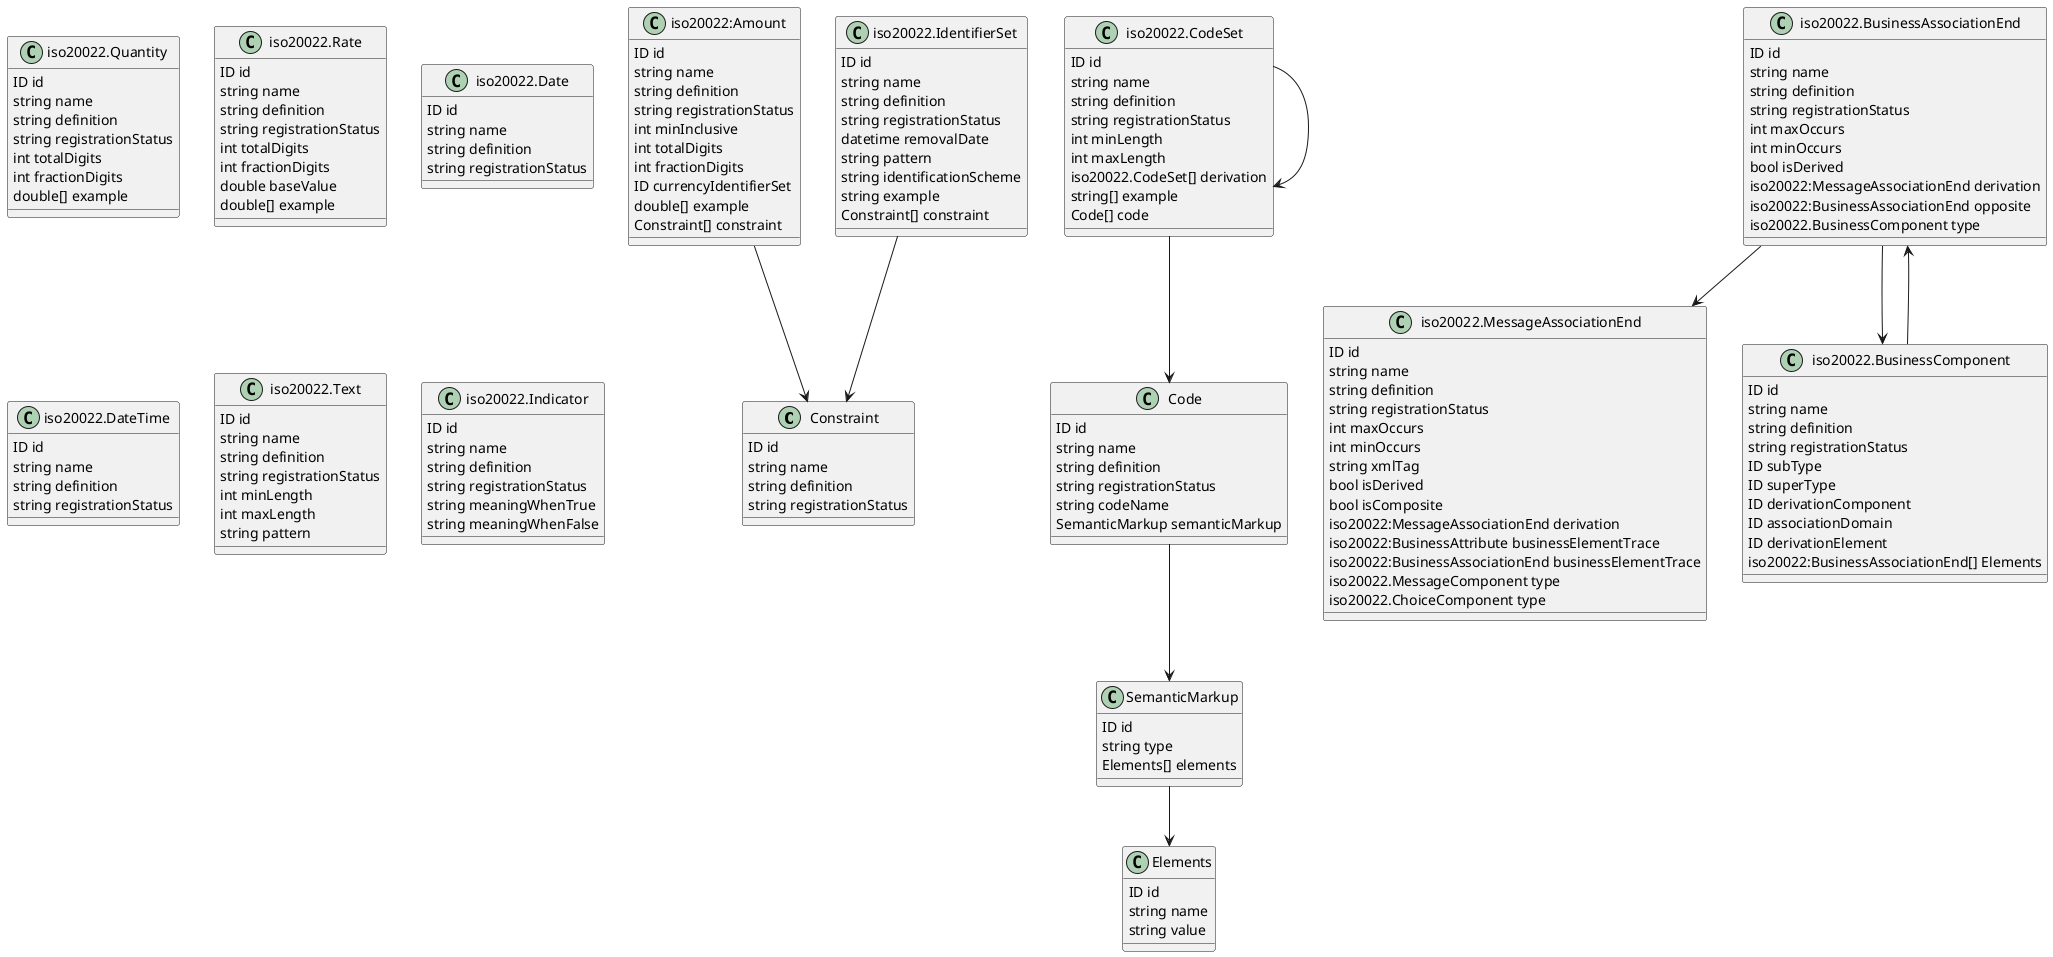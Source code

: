 @startuml ERepository.iso20022 Model
class Constraint as "Constraint" {
    ID id
    string name
    string definition
    string registrationStatus
}

class iso20022_amount as "iso20022:Amount" {
    ID id
    string name
    string definition
    string registrationStatus
    int minInclusive
    int totalDigits
    int fractionDigits
    ID currencyIdentifierSet
    double[] example
    Constraint[] constraint
}
iso20022_amount --> Constraint

class iso20022_IdentifierSet as "iso20022.IdentifierSet" {    
    ID id
    string name
    string definition
    string registrationStatus
    datetime removalDate
    string pattern
    string identificationScheme
    string example
    Constraint[] constraint
}

iso20022_IdentifierSet --> Constraint

class elements as "Elements" {
    ID id
    string name
    string value
}

class semanticMarkup as "SemanticMarkup" {
    ID id
    string type
    Elements[] elements
}

semanticMarkup --> elements

class code as "Code" {
    ID id
    string name
    string definition
    string registrationStatus
    string codeName
    SemanticMarkup semanticMarkup
}

code --> semanticMarkup

class iso20022_codeSet as "iso20022.CodeSet" {
    ID id
    string name
    string definition
    string registrationStatus
    int minLength
    int maxLength
    iso20022.CodeSet[] derivation
    string[] example
    Code[] code
}

iso20022_codeSet --> iso20022_codeSet
iso20022_codeSet --> code

class iso20022_messageAssociationEnd as "iso20022.MessageAssociationEnd" {
    ID id
    string name
    string definition
    string registrationStatus
    int maxOccurs
    int minOccurs
    string xmlTag
    bool isDerived
    bool isComposite
    iso20022:MessageAssociationEnd derivation
    iso20022:BusinessAttribute businessElementTrace
    iso20022:BusinessAssociationEnd businessElementTrace
    iso20022.MessageComponent type
    iso20022.ChoiceComponent type
}

class iso20022_businessAssociationEnd as "iso20022.BusinessAssociationEnd" {
    ID id
    string name
    string definition
    string registrationStatus
    int maxOccurs
    int minOccurs
    bool isDerived
    iso20022:MessageAssociationEnd derivation
    iso20022:BusinessAssociationEnd opposite
    iso20022.BusinessComponent type
}

iso20022_businessAssociationEnd --> iso20022_businessComponent
iso20022_businessAssociationEnd --> iso20022_messageAssociationEnd

class iso20022_businessComponent as "iso20022.BusinessComponent" {
    ID id
    string name
    string definition
    string registrationStatus
    ID subType
    ID superType
    ID derivationComponent
    ID associationDomain
    ID derivationElement
    iso20022:BusinessAssociationEnd[] Elements
}

iso20022_businessComponent --> iso20022_businessAssociationEnd

class iso20022_quantity as "iso20022.Quantity" {
    ID id
    string name
    string definition
    string registrationStatus
    int totalDigits
    int fractionDigits
    double[] example
}

class iso20022_rate as "iso20022.Rate" {
    ID id
    string name
    string definition
    string registrationStatus
    int totalDigits
    int fractionDigits
    double baseValue
    double[] example
}

class iso20022_date as "iso20022.Date" {
    ID id
    string name
    string definition
    string registrationStatus
}

class iso20022_datetime as "iso20022.DateTime" {
    ID id
    string name
    string definition
    string registrationStatus
}

class iso20022_text as "iso20022.Text" {
    ID id
    string name
    string definition
    string registrationStatus
    int minLength
    int maxLength
    string pattern
}

class iso20022_indicator as "iso20022.Indicator" {
    ID id
    string name
    string definition
    string registrationStatus
    string meaningWhenTrue
    string meaningWhenFalse
}
@enduml